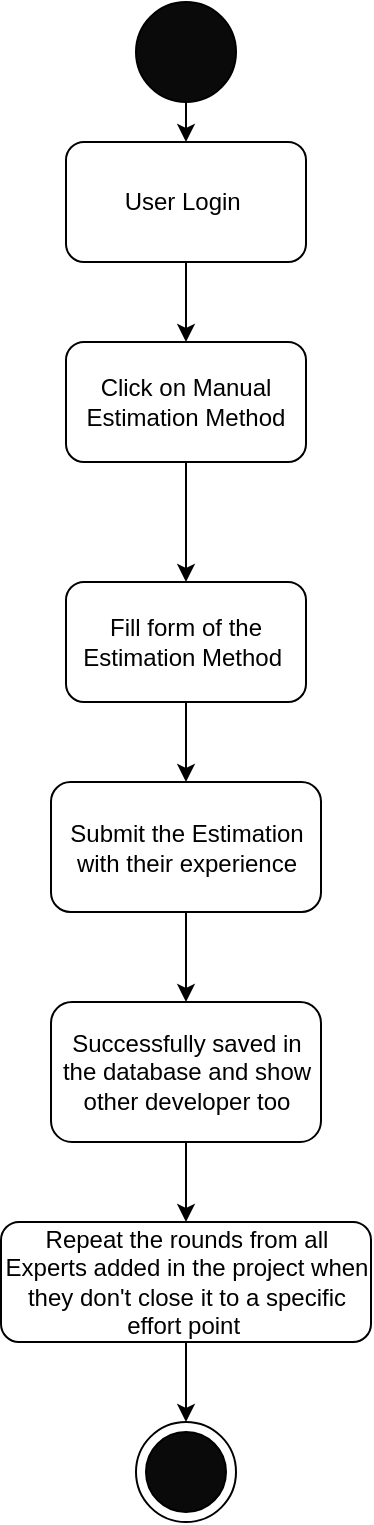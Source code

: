 <mxfile version="16.4.3" type="device"><diagram id="_Cr2xPF8hKN-EZof07qv" name="Page-1"><mxGraphModel dx="1108" dy="425" grid="1" gridSize="10" guides="1" tooltips="1" connect="1" arrows="1" fold="1" page="1" pageScale="1" pageWidth="827" pageHeight="1169" math="0" shadow="0"><root><mxCell id="0"/><mxCell id="1" parent="0"/><mxCell id="vSj5OcMLWK0AE6LoMjmY-44" style="edgeStyle=orthogonalEdgeStyle;rounded=0;orthogonalLoop=1;jettySize=auto;html=1;exitX=0.5;exitY=1;exitDx=0;exitDy=0;entryX=0.5;entryY=0;entryDx=0;entryDy=0;" edge="1" parent="1" source="vSj5OcMLWK0AE6LoMjmY-45" target="vSj5OcMLWK0AE6LoMjmY-47"><mxGeometry relative="1" as="geometry"/></mxCell><mxCell id="vSj5OcMLWK0AE6LoMjmY-45" value="" style="ellipse;whiteSpace=wrap;html=1;aspect=fixed;fillColor=#0A0A0A;" vertex="1" parent="1"><mxGeometry x="190" y="50" width="50" height="50" as="geometry"/></mxCell><mxCell id="vSj5OcMLWK0AE6LoMjmY-84" style="edgeStyle=orthogonalEdgeStyle;rounded=0;orthogonalLoop=1;jettySize=auto;html=1;exitX=0.5;exitY=1;exitDx=0;exitDy=0;" edge="1" parent="1" source="vSj5OcMLWK0AE6LoMjmY-47" target="vSj5OcMLWK0AE6LoMjmY-70"><mxGeometry relative="1" as="geometry"><mxPoint x="215" y="200" as="targetPoint"/></mxGeometry></mxCell><mxCell id="vSj5OcMLWK0AE6LoMjmY-47" value="User Login&amp;nbsp;" style="rounded=1;whiteSpace=wrap;html=1;fillColor=#FFFFFF;" vertex="1" parent="1"><mxGeometry x="155" y="120" width="120" height="60" as="geometry"/></mxCell><mxCell id="vSj5OcMLWK0AE6LoMjmY-48" value="" style="ellipse;whiteSpace=wrap;html=1;aspect=fixed;fillColor=#FFFFFF;" vertex="1" parent="1"><mxGeometry x="190" y="760" width="50" height="50" as="geometry"/></mxCell><mxCell id="vSj5OcMLWK0AE6LoMjmY-49" value="" style="ellipse;whiteSpace=wrap;html=1;aspect=fixed;fillColor=#0A0A0A;" vertex="1" parent="1"><mxGeometry x="195" y="765" width="40" height="40" as="geometry"/></mxCell><mxCell id="vSj5OcMLWK0AE6LoMjmY-87" style="edgeStyle=orthogonalEdgeStyle;rounded=0;orthogonalLoop=1;jettySize=auto;html=1;exitX=0.5;exitY=1;exitDx=0;exitDy=0;entryX=0.5;entryY=0;entryDx=0;entryDy=0;" edge="1" parent="1" source="vSj5OcMLWK0AE6LoMjmY-70" target="vSj5OcMLWK0AE6LoMjmY-72"><mxGeometry relative="1" as="geometry"/></mxCell><mxCell id="vSj5OcMLWK0AE6LoMjmY-70" value="Click on Manual Estimation Method" style="whiteSpace=wrap;html=1;fillColor=#FFFFFF;rounded=1;" vertex="1" parent="1"><mxGeometry x="155" y="220" width="120" height="60" as="geometry"/></mxCell><mxCell id="vSj5OcMLWK0AE6LoMjmY-76" value="" style="edgeStyle=orthogonalEdgeStyle;rounded=0;orthogonalLoop=1;jettySize=auto;html=1;" edge="1" parent="1" source="vSj5OcMLWK0AE6LoMjmY-72" target="vSj5OcMLWK0AE6LoMjmY-75"><mxGeometry relative="1" as="geometry"/></mxCell><mxCell id="vSj5OcMLWK0AE6LoMjmY-72" value="Fill form of the Estimation Method&amp;nbsp;" style="whiteSpace=wrap;html=1;fillColor=#FFFFFF;rounded=1;" vertex="1" parent="1"><mxGeometry x="155" y="340" width="120" height="60" as="geometry"/></mxCell><mxCell id="vSj5OcMLWK0AE6LoMjmY-78" value="" style="edgeStyle=orthogonalEdgeStyle;rounded=0;orthogonalLoop=1;jettySize=auto;html=1;" edge="1" parent="1" source="vSj5OcMLWK0AE6LoMjmY-75" target="vSj5OcMLWK0AE6LoMjmY-77"><mxGeometry relative="1" as="geometry"/></mxCell><mxCell id="vSj5OcMLWK0AE6LoMjmY-75" value="Submit the Estimation with their experience" style="whiteSpace=wrap;html=1;fillColor=#FFFFFF;rounded=1;" vertex="1" parent="1"><mxGeometry x="147.5" y="440" width="135" height="65" as="geometry"/></mxCell><mxCell id="vSj5OcMLWK0AE6LoMjmY-89" value="" style="edgeStyle=orthogonalEdgeStyle;rounded=0;orthogonalLoop=1;jettySize=auto;html=1;" edge="1" parent="1" source="vSj5OcMLWK0AE6LoMjmY-77" target="vSj5OcMLWK0AE6LoMjmY-88"><mxGeometry relative="1" as="geometry"/></mxCell><mxCell id="vSj5OcMLWK0AE6LoMjmY-77" value="Successfully saved in the database and show other developer too" style="whiteSpace=wrap;html=1;fillColor=#FFFFFF;rounded=1;" vertex="1" parent="1"><mxGeometry x="147.5" y="550" width="135" height="70" as="geometry"/></mxCell><mxCell id="vSj5OcMLWK0AE6LoMjmY-90" style="edgeStyle=orthogonalEdgeStyle;rounded=0;orthogonalLoop=1;jettySize=auto;html=1;exitX=0.5;exitY=1;exitDx=0;exitDy=0;entryX=0.5;entryY=0;entryDx=0;entryDy=0;" edge="1" parent="1" source="vSj5OcMLWK0AE6LoMjmY-88" target="vSj5OcMLWK0AE6LoMjmY-48"><mxGeometry relative="1" as="geometry"/></mxCell><mxCell id="vSj5OcMLWK0AE6LoMjmY-88" value="Repeat the rounds from all Experts added in the project when they don't close it to a specific effort point&amp;nbsp;" style="whiteSpace=wrap;html=1;fillColor=#FFFFFF;rounded=1;" vertex="1" parent="1"><mxGeometry x="122.5" y="660" width="185" height="60" as="geometry"/></mxCell></root></mxGraphModel></diagram></mxfile>
